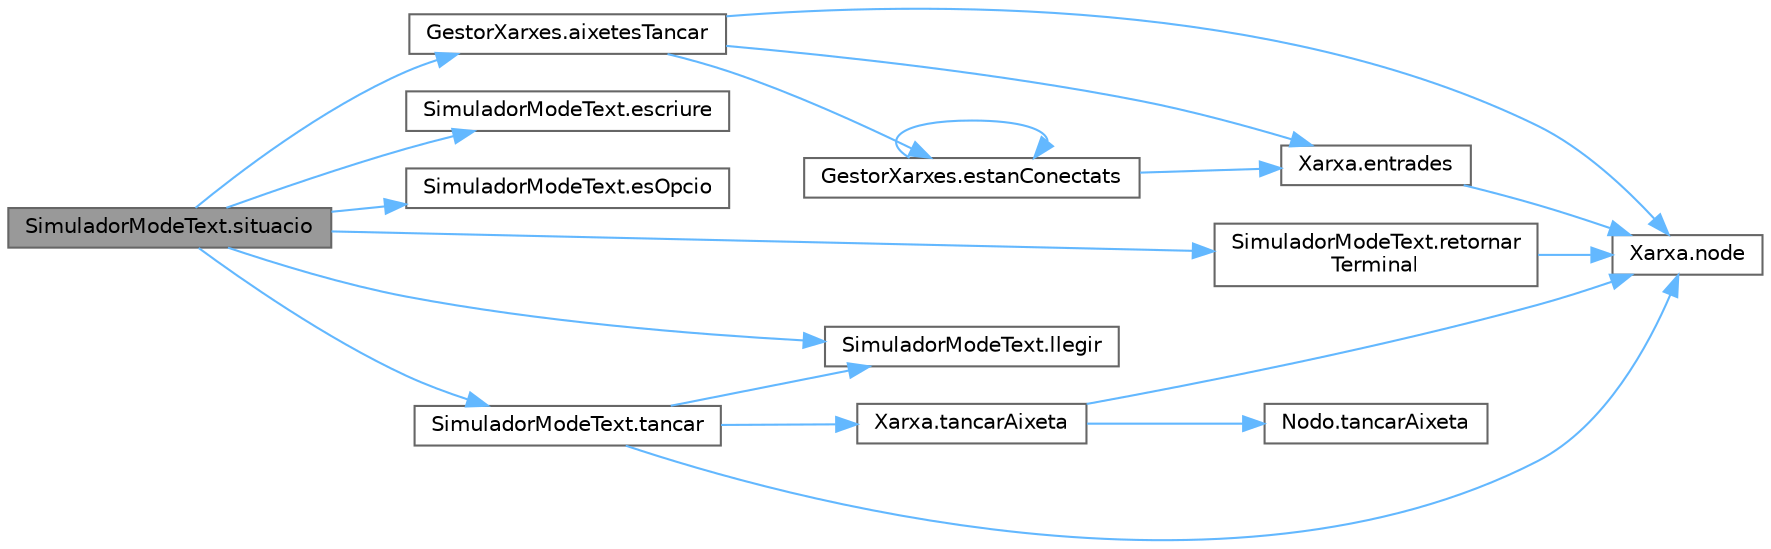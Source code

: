 digraph "SimuladorModeText.situacio"
{
 // LATEX_PDF_SIZE
  bgcolor="transparent";
  edge [fontname=Helvetica,fontsize=10,labelfontname=Helvetica,labelfontsize=10];
  node [fontname=Helvetica,fontsize=10,shape=box,height=0.2,width=0.4];
  rankdir="LR";
  Node1 [id="Node000001",label="SimuladorModeText.situacio",height=0.2,width=0.4,color="gray40", fillcolor="grey60", style="filled", fontcolor="black",tooltip="Determina les aixetes a tancar."];
  Node1 -> Node2 [id="edge1_Node000001_Node000002",color="steelblue1",style="solid",tooltip=" "];
  Node2 [id="Node000002",label="GestorXarxes.aixetesTancar",height=0.2,width=0.4,color="grey40", fillcolor="white", style="filled",URL="$class_gestor_xarxes.html#af05fdd09e8ec8aac529fc136aec74ad8",tooltip="Aixetes que s'han de tancar."];
  Node2 -> Node3 [id="edge2_Node000002_Node000003",color="steelblue1",style="solid",tooltip=" "];
  Node3 [id="Node000003",label="Xarxa.entrades",height=0.2,width=0.4,color="grey40", fillcolor="white", style="filled",URL="$class_xarxa.html#a7373a831729d8cf2bfb8ccd67838efd1",tooltip="Entrades d'un node."];
  Node3 -> Node4 [id="edge3_Node000003_Node000004",color="steelblue1",style="solid",tooltip=" "];
  Node4 [id="Node000004",label="Xarxa.node",height=0.2,width=0.4,color="grey40", fillcolor="white", style="filled",URL="$class_xarxa.html#ad54474fd5d22a71c1ad13e6c5d16fb10",tooltip="Retorna el node amb identificador id."];
  Node2 -> Node5 [id="edge4_Node000002_Node000005",color="steelblue1",style="solid",tooltip=" "];
  Node5 [id="Node000005",label="GestorXarxes.estanConectats",height=0.2,width=0.4,color="grey40", fillcolor="white", style="filled",URL="$class_gestor_xarxes.html#a74878fe78561be368f3e4ec83edf176e",tooltip="Dos nodes estan connectats."];
  Node5 -> Node3 [id="edge5_Node000005_Node000003",color="steelblue1",style="solid",tooltip=" "];
  Node5 -> Node5 [id="edge6_Node000005_Node000005",color="steelblue1",style="solid",tooltip=" "];
  Node2 -> Node4 [id="edge7_Node000002_Node000004",color="steelblue1",style="solid",tooltip=" "];
  Node1 -> Node6 [id="edge8_Node000001_Node000006",color="steelblue1",style="solid",tooltip=" "];
  Node6 [id="Node000006",label="SimuladorModeText.escriure",height=0.2,width=0.4,color="grey40", fillcolor="white", style="filled",URL="$class_simulador_mode_text.html#ae5f15fc19976496a81e70357f2e622da",tooltip="Escriu un missatge al Writer especificat."];
  Node1 -> Node7 [id="edge9_Node000001_Node000007",color="steelblue1",style="solid",tooltip=" "];
  Node7 [id="Node000007",label="SimuladorModeText.esOpcio",height=0.2,width=0.4,color="grey40", fillcolor="white", style="filled",URL="$class_simulador_mode_text.html#a342de3fbce55a35c3b84efbb10d98b30",tooltip="Comprova si la línia especificada correspon a una opció vàlida."];
  Node1 -> Node8 [id="edge10_Node000001_Node000008",color="steelblue1",style="solid",tooltip=" "];
  Node8 [id="Node000008",label="SimuladorModeText.llegir",height=0.2,width=0.4,color="grey40", fillcolor="white", style="filled",URL="$class_simulador_mode_text.html#a522b599d1c60cdbcc9b4869c2feba8a6",tooltip="Llegeix una línia del BufferedReader."];
  Node1 -> Node9 [id="edge11_Node000001_Node000009",color="steelblue1",style="solid",tooltip=" "];
  Node9 [id="Node000009",label="SimuladorModeText.retornar\lTerminal",height=0.2,width=0.4,color="grey40", fillcolor="white", style="filled",URL="$class_simulador_mode_text.html#ae31a08e72e868ce05d3209544d096cdf",tooltip="Retorna un Terminal basat en el seu identificador."];
  Node9 -> Node4 [id="edge12_Node000009_Node000004",color="steelblue1",style="solid",tooltip=" "];
  Node1 -> Node10 [id="edge13_Node000001_Node000010",color="steelblue1",style="solid",tooltip=" "];
  Node10 [id="Node000010",label="SimuladorModeText.tancar",height=0.2,width=0.4,color="grey40", fillcolor="white", style="filled",URL="$class_simulador_mode_text.html#ad5e84206a2d8aa8eeb17cf5f724eb6ff",tooltip="Tancar l'aixeta."];
  Node10 -> Node8 [id="edge14_Node000010_Node000008",color="steelblue1",style="solid",tooltip=" "];
  Node10 -> Node4 [id="edge15_Node000010_Node000004",color="steelblue1",style="solid",tooltip=" "];
  Node10 -> Node11 [id="edge16_Node000010_Node000011",color="steelblue1",style="solid",tooltip=" "];
  Node11 [id="Node000011",label="Xarxa.tancarAixeta",height=0.2,width=0.4,color="grey40", fillcolor="white", style="filled",URL="$class_xarxa.html#a9522b488895026259807e81d6d4debf9",tooltip="Tancar aixeta."];
  Node11 -> Node4 [id="edge17_Node000011_Node000004",color="steelblue1",style="solid",tooltip=" "];
  Node11 -> Node12 [id="edge18_Node000011_Node000012",color="steelblue1",style="solid",tooltip=" "];
  Node12 [id="Node000012",label="Nodo.tancarAixeta",height=0.2,width=0.4,color="grey40", fillcolor="white", style="filled",URL="$class_nodo.html#aa5e41293429af3c8079643dd9da0554b",tooltip="Tancar Aixeta."];
}
